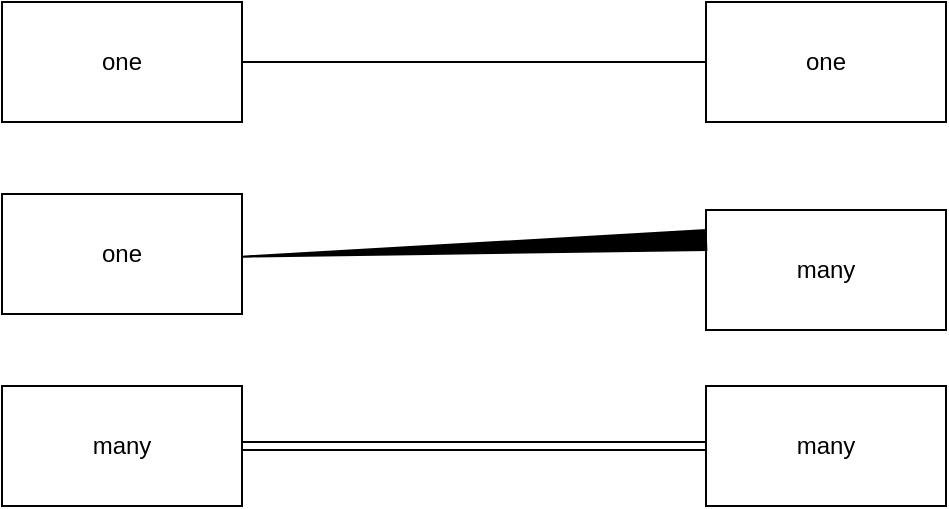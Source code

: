 <mxfile version="24.7.5">
  <diagram name="Page-1" id="8Qv6Zc1Nce3xaLoVpJkl">
    <mxGraphModel dx="768" dy="476" grid="1" gridSize="8" guides="1" tooltips="1" connect="1" arrows="1" fold="1" page="1" pageScale="1" pageWidth="827" pageHeight="1169" math="0" shadow="0">
      <root>
        <mxCell id="0" />
        <mxCell id="1" parent="0" />
        <mxCell id="C1qTfOg7vyRahggTre97-3" value="many" style="rounded=0;whiteSpace=wrap;html=1;" parent="1" vertex="1">
          <mxGeometry x="560" y="248" width="120" height="60" as="geometry" />
        </mxCell>
        <mxCell id="C1qTfOg7vyRahggTre97-4" value="many" style="rounded=0;whiteSpace=wrap;html=1;" parent="1" vertex="1">
          <mxGeometry x="208" y="248" width="120" height="60" as="geometry" />
        </mxCell>
        <mxCell id="C1qTfOg7vyRahggTre97-5" value="many" style="rounded=0;whiteSpace=wrap;html=1;imageAspect=0;noLabel=0;allowArrows=1;snapToPoint=1;perimeter=calloutPerimeter;" parent="1" vertex="1">
          <mxGeometry x="560" y="160" width="120" height="60" as="geometry" />
        </mxCell>
        <mxCell id="C1qTfOg7vyRahggTre97-23" value="one" style="rounded=0;whiteSpace=wrap;html=1;" parent="1" vertex="1">
          <mxGeometry x="208" y="152" width="120" height="60" as="geometry" />
        </mxCell>
        <mxCell id="C1qTfOg7vyRahggTre97-24" value="one" style="rounded=0;whiteSpace=wrap;html=1;" parent="1" vertex="1">
          <mxGeometry x="208" y="56" width="120" height="60" as="geometry" />
        </mxCell>
        <mxCell id="C1qTfOg7vyRahggTre97-25" value="one" style="rounded=0;whiteSpace=wrap;html=1;" parent="1" vertex="1">
          <mxGeometry x="560" y="56" width="120" height="60" as="geometry" />
        </mxCell>
        <mxCell id="C1qTfOg7vyRahggTre97-28" value="" style="endArrow=none;html=1;rounded=0;exitX=1;exitY=0.5;exitDx=0;exitDy=0;entryX=0;entryY=0.5;entryDx=0;entryDy=0;shape=link;strokeColor=none;" parent="1" source="C1qTfOg7vyRahggTre97-4" target="C1qTfOg7vyRahggTre97-3" edge="1">
          <mxGeometry width="50" height="50" relative="1" as="geometry">
            <mxPoint x="464" y="162" as="sourcePoint" />
            <mxPoint x="514" y="112" as="targetPoint" />
          </mxGeometry>
        </mxCell>
        <mxCell id="C1qTfOg7vyRahggTre97-31" value="" style="endArrow=none;html=1;rounded=0;shape=link;perimeterSpacing=0;flowAnimation=0;" parent="1" source="C1qTfOg7vyRahggTre97-4" target="C1qTfOg7vyRahggTre97-3" edge="1">
          <mxGeometry width="50" height="50" relative="1" as="geometry">
            <mxPoint x="464" y="162" as="sourcePoint" />
            <mxPoint x="514" y="112" as="targetPoint" />
          </mxGeometry>
        </mxCell>
        <mxCell id="C1qTfOg7vyRahggTre97-49" value="" style="endArrow=none;html=1;rounded=0;" parent="1" source="C1qTfOg7vyRahggTre97-24" target="C1qTfOg7vyRahggTre97-25" edge="1">
          <mxGeometry width="50" height="50" relative="1" as="geometry">
            <mxPoint x="336" y="112" as="sourcePoint" />
            <mxPoint x="418" y="112" as="targetPoint" />
          </mxGeometry>
        </mxCell>
        <mxCell id="0UO0AiLQ_pmbk1p-1Oji-8" value="" style="shape=mxgraph.arrows2.wedgeArrow;html=1;bendable=0;startWidth=5;fillColor=strokeColor;defaultFillColor=invert;defaultGradientColor=invert;rounded=0;strokeColor=default;align=center;verticalAlign=middle;fontFamily=Helvetica;fontSize=11;fontColor=default;labelBackgroundColor=default;endArrow=classic;anchorPointDirection=0;" edge="1" parent="1" source="C1qTfOg7vyRahggTre97-5" target="C1qTfOg7vyRahggTre97-23">
          <mxGeometry width="100" height="100" relative="1" as="geometry">
            <mxPoint x="536" y="184" as="sourcePoint" />
            <mxPoint x="460" y="288" as="targetPoint" />
          </mxGeometry>
        </mxCell>
        <mxCell id="0UO0AiLQ_pmbk1p-1Oji-9" style="edgeStyle=none;shape=mxgraph.arrows2.wedgeArrow;rounded=0;orthogonalLoop=1;jettySize=auto;html=1;exitX=0.5;exitY=1;exitDx=0;exitDy=0;strokeColor=default;align=center;verticalAlign=middle;fontFamily=Helvetica;fontSize=11;fontColor=default;labelBackgroundColor=default;endArrow=classic;fillColor=strokeColor;" edge="1" parent="1" source="C1qTfOg7vyRahggTre97-5" target="C1qTfOg7vyRahggTre97-5">
          <mxGeometry relative="1" as="geometry" />
        </mxCell>
      </root>
    </mxGraphModel>
  </diagram>
</mxfile>
